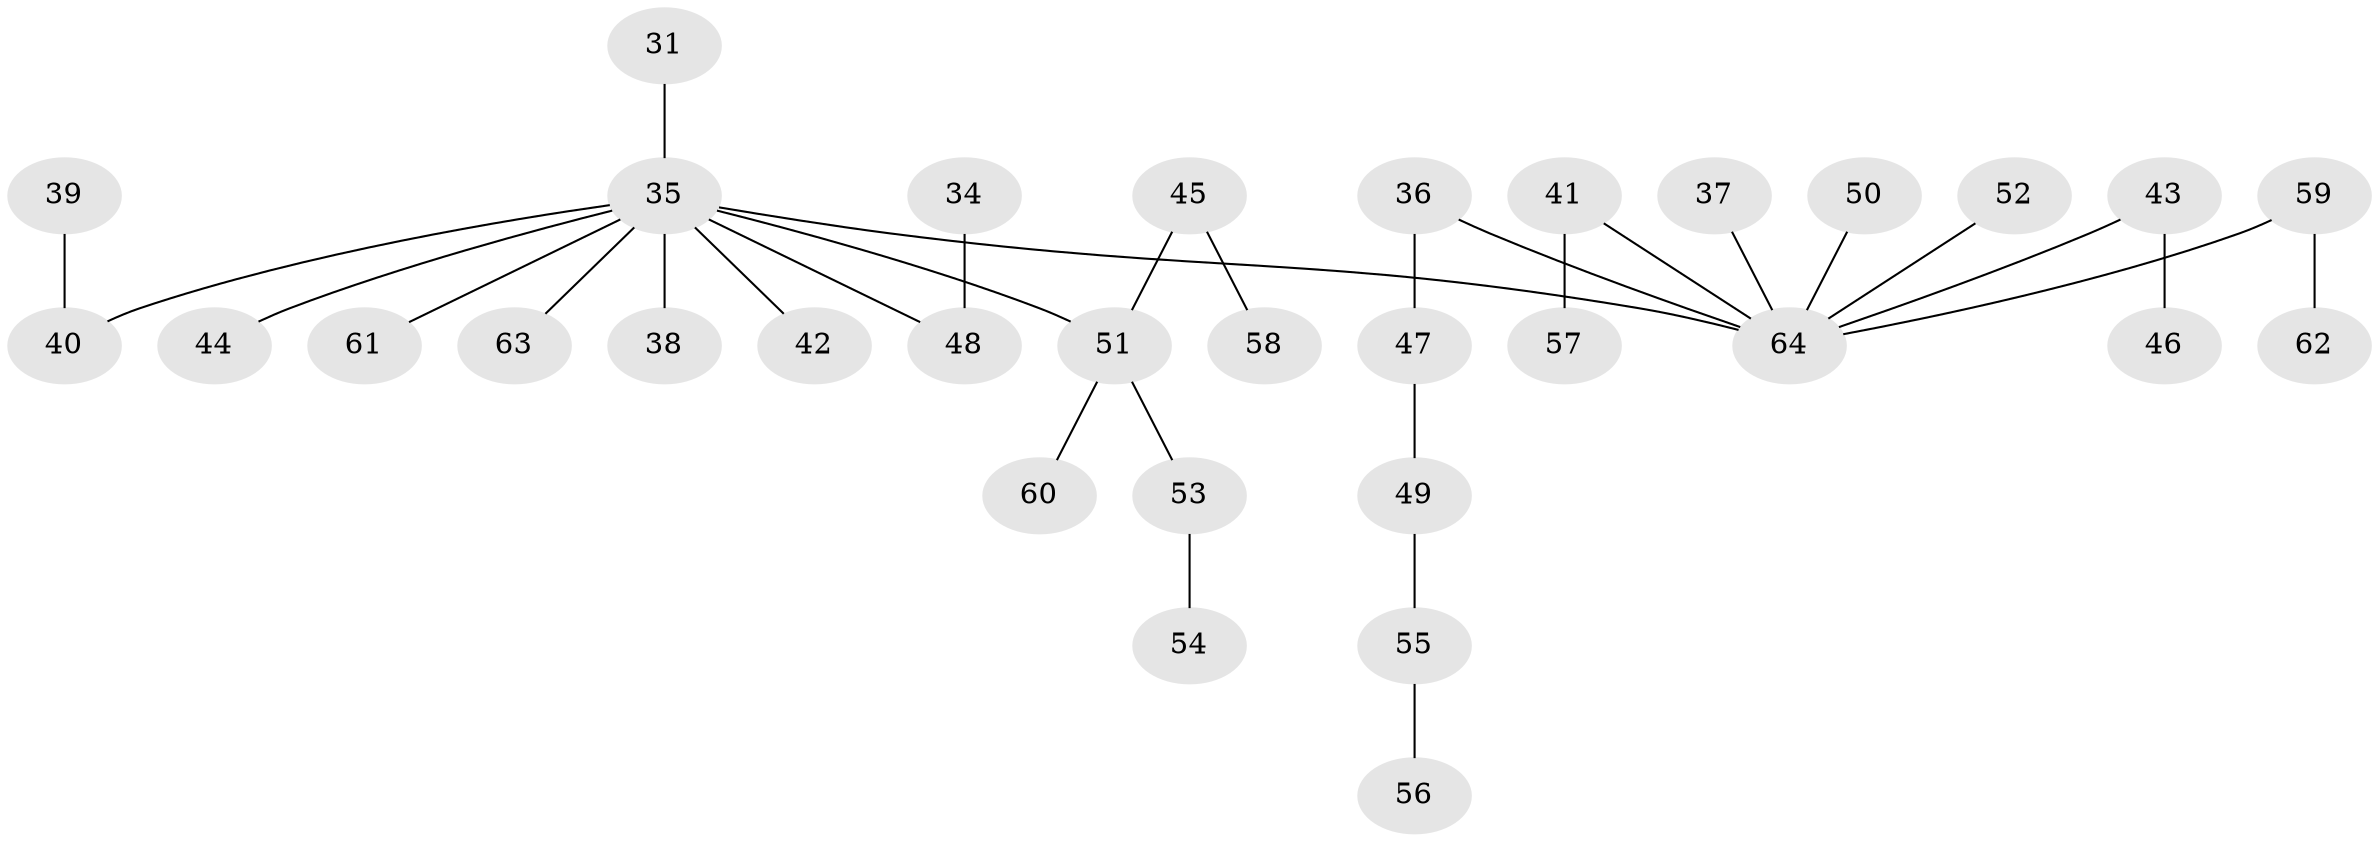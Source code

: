 // original degree distribution, {4: 0.0625, 3: 0.140625, 6: 0.015625, 1: 0.453125, 2: 0.296875, 5: 0.03125}
// Generated by graph-tools (version 1.1) at 2025/53/03/09/25 04:53:59]
// undirected, 32 vertices, 31 edges
graph export_dot {
graph [start="1"]
  node [color=gray90,style=filled];
  31;
  34;
  35 [super="+32+10+14+17+21"];
  36;
  37;
  38;
  39;
  40 [super="+28"];
  41 [super="+16+19"];
  42;
  43;
  44;
  45;
  46;
  47;
  48 [super="+29"];
  49;
  50;
  51 [super="+11+24+27"];
  52;
  53;
  54;
  55;
  56;
  57;
  58;
  59 [super="+20"];
  60;
  61;
  62;
  63;
  64 [super="+22+18+25+26+30+33"];
  31 -- 35;
  34 -- 48;
  35 -- 51;
  35 -- 42;
  35 -- 63;
  35 -- 38;
  35 -- 40;
  35 -- 48;
  35 -- 61;
  35 -- 44;
  35 -- 64;
  36 -- 47;
  36 -- 64;
  37 -- 64;
  39 -- 40;
  41 -- 57;
  41 -- 64;
  43 -- 46;
  43 -- 64;
  45 -- 58;
  45 -- 51;
  47 -- 49;
  49 -- 55;
  50 -- 64;
  51 -- 60;
  51 -- 53;
  52 -- 64;
  53 -- 54;
  55 -- 56;
  59 -- 62;
  59 -- 64;
}
